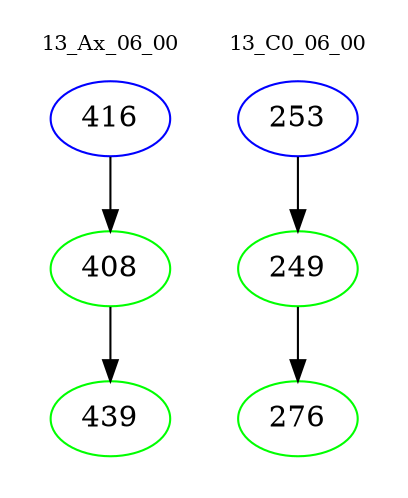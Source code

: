 digraph{
subgraph cluster_0 {
color = white
label = "13_Ax_06_00";
fontsize=10;
T0_416 [label="416", color="blue"]
T0_416 -> T0_408 [color="black"]
T0_408 [label="408", color="green"]
T0_408 -> T0_439 [color="black"]
T0_439 [label="439", color="green"]
}
subgraph cluster_1 {
color = white
label = "13_C0_06_00";
fontsize=10;
T1_253 [label="253", color="blue"]
T1_253 -> T1_249 [color="black"]
T1_249 [label="249", color="green"]
T1_249 -> T1_276 [color="black"]
T1_276 [label="276", color="green"]
}
}
